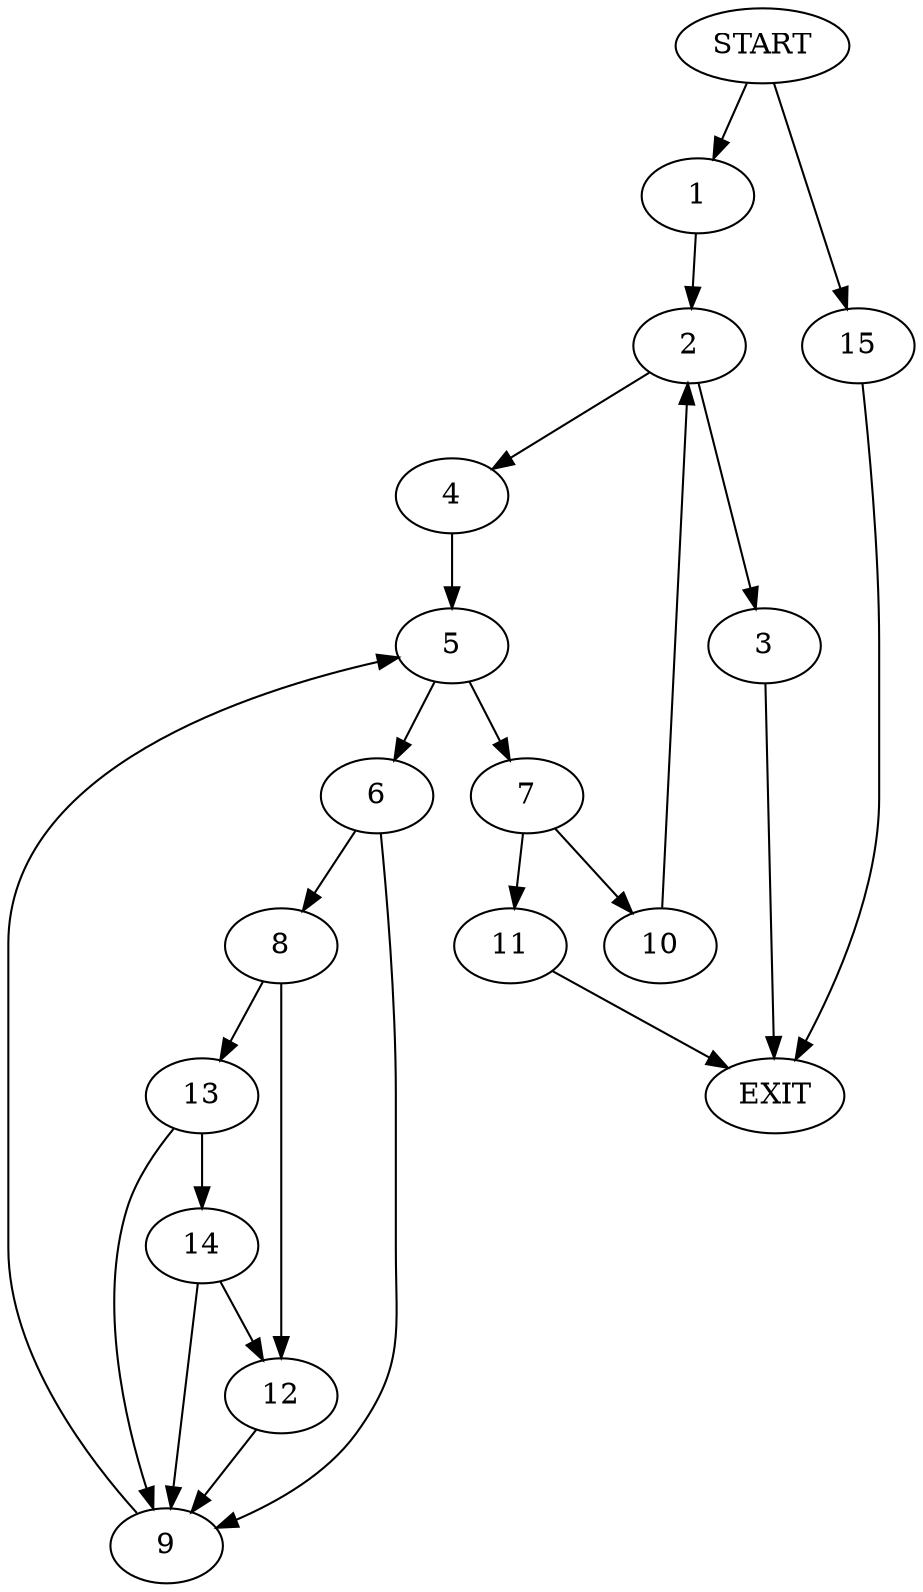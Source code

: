 digraph {
0 [label="START"]
16 [label="EXIT"]
0 -> 1
1 -> 2
2 -> 3
2 -> 4
4 -> 5
3 -> 16
5 -> 6
5 -> 7
6 -> 8
6 -> 9
7 -> 10
7 -> 11
9 -> 5
8 -> 12
8 -> 13
13 -> 14
13 -> 9
12 -> 9
14 -> 9
14 -> 12
11 -> 16
10 -> 2
0 -> 15
15 -> 16
}
